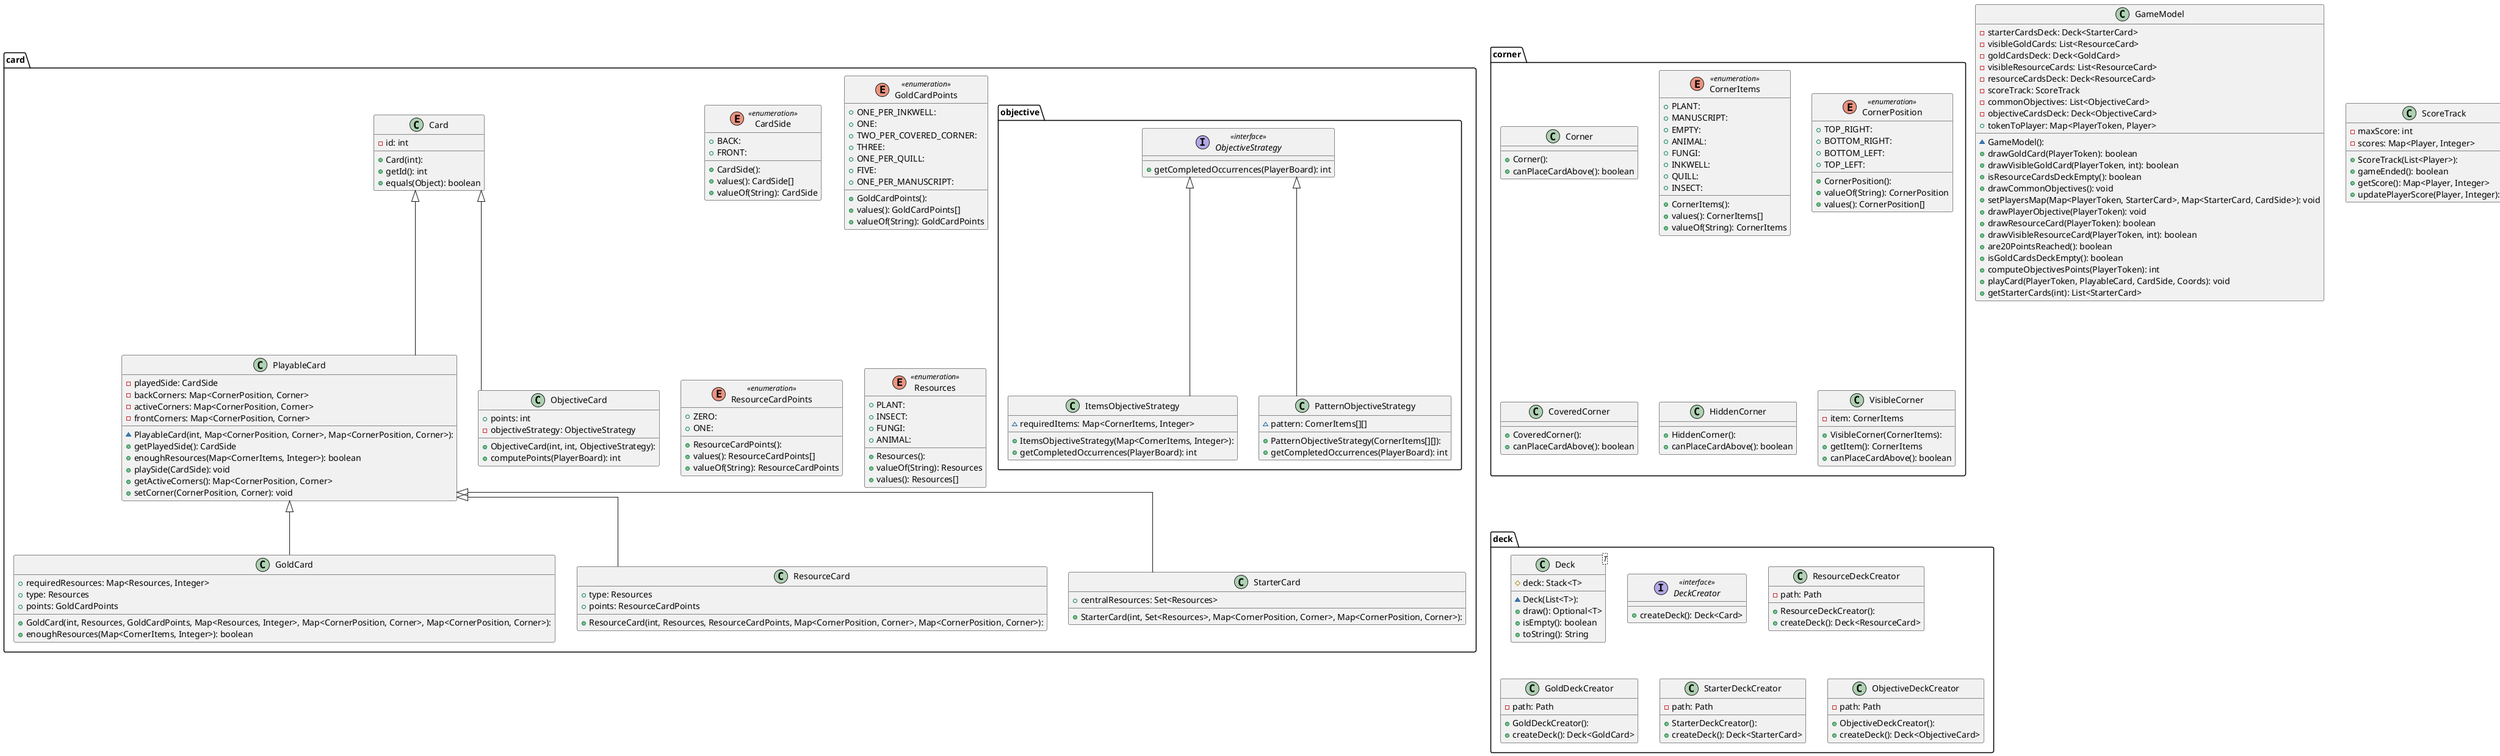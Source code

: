 @startuml

skinparam linetype ortho


package card {
    class Card {
      + Card(int):
      - id: int
      + getId(): int
      + equals(Object): boolean
    }

    enum CardSide << enumeration >> {
      + CardSide():
      + BACK:
      + FRONT:
      + values(): CardSide[]
      + valueOf(String): CardSide
    }

    class PlayableCard {
      ~ PlayableCard(int, Map<CornerPosition, Corner>, Map<CornerPosition, Corner>):
      - playedSide: CardSide
      - backCorners: Map<CornerPosition, Corner>
      - activeCorners: Map<CornerPosition, Corner>
      - frontCorners: Map<CornerPosition, Corner>
      + getPlayedSide(): CardSide
      + enoughResources(Map<CornerItems, Integer>): boolean
      + playSide(CardSide): void
      + getActiveCorners(): Map<CornerPosition, Corner>
      + setCorner(CornerPosition, Corner): void
    }

    class GoldCard {
      + GoldCard(int, Resources, GoldCardPoints, Map<Resources, Integer>, Map<CornerPosition, Corner>, Map<CornerPosition, Corner>):
      + requiredResources: Map<Resources, Integer>
      + type: Resources
      + points: GoldCardPoints
      + enoughResources(Map<CornerItems, Integer>): boolean
    }

    enum GoldCardPoints << enumeration >> {
      + GoldCardPoints():
      + ONE_PER_INKWELL:
      + ONE:
      + TWO_PER_COVERED_CORNER:
      + THREE:
      + ONE_PER_QUILL:
      + FIVE:
      + ONE_PER_MANUSCRIPT:
      + values(): GoldCardPoints[]
      + valueOf(String): GoldCardPoints
    }

    class ObjectiveCard {
      + ObjectiveCard(int, int, ObjectiveStrategy):
      + points: int
      - objectiveStrategy: ObjectiveStrategy
      + computePoints(PlayerBoard): int
    }

    class ResourceCard {
      + ResourceCard(int, Resources, ResourceCardPoints, Map<CornerPosition, Corner>, Map<CornerPosition, Corner>):
      + type: Resources
      + points: ResourceCardPoints
    }
    enum ResourceCardPoints << enumeration >> {
      + ResourceCardPoints():
      + ZERO:
      + ONE:
      + values(): ResourceCardPoints[]
      + valueOf(String): ResourceCardPoints
    }

    enum Resources << enumeration >> {
      + Resources():
      + PLANT:
      + INSECT:
      + FUNGI:
      + ANIMAL:
      + valueOf(String): Resources
      + values(): Resources[]
    }

    class StarterCard {
        + StarterCard(int, Set<Resources>, Map<CornerPosition, Corner>, Map<CornerPosition, Corner>):
        + centralResources: Set<Resources>
    }

    Card ^-- PlayableCard
    Card ^--  ObjectiveCard

    PlayableCard              ^--  ResourceCard
    PlayableCard              ^--  GoldCard
    PlayableCard              ^--  StarterCard

    package objective {
        interface ObjectiveStrategy << interface >> {
          + getCompletedOccurrences(PlayerBoard): int
        }

        class ItemsObjectiveStrategy {
          + ItemsObjectiveStrategy(Map<CornerItems, Integer>):
          ~ requiredItems: Map<CornerItems, Integer>
          + getCompletedOccurrences(PlayerBoard): int
        }

        class PatternObjectiveStrategy {
          + PatternObjectiveStrategy(CornerItems[][]):
          ~ pattern: CornerItems[][]
          + getCompletedOccurrences(PlayerBoard): int
        }

        ObjectiveStrategy    ^--  ItemsObjectiveStrategy
        ObjectiveStrategy    ^--  PatternObjectiveStrategy
    }
}


package corner {
    class Corner {
      + Corner():
      + canPlaceCardAbove(): boolean
    }

    enum CornerItems << enumeration >> {
      + CornerItems():
      + PLANT:
      + MANUSCRIPT:
      + EMPTY:
      + ANIMAL:
      + FUNGI:
      + INKWELL:
      + QUILL:
      + INSECT:
      + values(): CornerItems[]
      + valueOf(String): CornerItems
    }

    enum CornerPosition << enumeration >> {
      + CornerPosition():
      + TOP_RIGHT:
      + BOTTOM_RIGHT:
      + BOTTOM_LEFT:
      + TOP_LEFT:
      + valueOf(String): CornerPosition
      + values(): CornerPosition[]
    }

    class CoveredCorner {
      + CoveredCorner():
      + canPlaceCardAbove(): boolean
    }

    class HiddenCorner {
      + HiddenCorner():
      + canPlaceCardAbove(): boolean
    }

    class VisibleCorner {
      + VisibleCorner(CornerItems):
      - item: CornerItems
      + getItem(): CornerItems
      + canPlaceCardAbove(): boolean
    }
}

package deck {
    class Deck<T> {
      ~ Deck(List<T>):
      # deck: Stack<T>
      + draw(): Optional<T>
      + isEmpty(): boolean
      + toString(): String
    }

    interface DeckCreator << interface >> {
      + createDeck(): Deck<Card>
    }

    class ResourceDeckCreator {
      + ResourceDeckCreator():
      - path: Path
      + createDeck(): Deck<ResourceCard>
    }

    class GoldDeckCreator {
      + GoldDeckCreator():
      - path: Path
      + createDeck(): Deck<GoldCard>
    }

    class StarterDeckCreator {
      + StarterDeckCreator():
      - path: Path
      + createDeck(): Deck<StarterCard>
    }

    class ObjectiveDeckCreator {
      + ObjectiveDeckCreator():
      - path: Path
      + createDeck(): Deck<ObjectiveCard>
    }
}

package player {
    class Coords {
      + Coords(int, int):
      + y: int
      + x: int
      + equals(Object): boolean
    }

    class Player {
      + Player(ObjectiveCard):
      - visibleItems: Map<CornerItems, Integer>
      + secretObjective: ObjectiveCard
      - playerBoard: PlayerBoard
      - hand: PlayerHand
      + playCard(Coords, PlayableCard): boolean
      + getHand(): PlayerHand
      + getBoard(): PlayerBoard
    }

    class PlayerBoard {
      ~ PlayerBoard(StarterCard):
      ~ PlayerBoard(PlayerBoard):
      - board: Map<Coords, PlayableCard>
      - playerItems: Map<CornerItems, Integer>
      - STARTER_CARD_COORDINATES: Coords
      + setCard(Coords, PlayableCard): void
      + getVisibleItems(): Map<CornerItems, Integer>
      - adjacentCards(Coords): Map<CornerPosition, PlayableCard>
      + canPlaceCardAt(Coords, PlayableCard): boolean
      - adjacentCorners(Coords): Map<CornerPosition, Corner>
      + getBoard(): HashMap<Coords, PlayableCard>
      - adjacentCoords(Coords): Map<CornerPosition, Coords>
      + getCard(Coords): PlayableCard
    }

    class PlayerHand {
      + PlayerHand(List<PlayableCard>):
      + PlayerHand(PlayerHand):
      - cards: List<PlayableCard>
      + removeCard(PlayableCard): void
      + getCards(): List<PlayableCard>
      + addCard(PlayableCard): void
    }

    enum PlayerToken << enumeration >> {
      + PlayerToken():
      + GREEN:
      + YELLOW:
      + BLUE:
      + RED:
      + values(): PlayerToken[]
      + valueOf(String): PlayerToken
    }

    Player      "1" *--> "playerBoard\n1" PlayerBoard
    Player      "1" *--> "hand\n1" PlayerHand
    PlayerBoard "1" *--> "board\n*" Coords
}

class GameModel {
  ~ GameModel(): 
  - starterCardsDeck: Deck<StarterCard>
  - visibleGoldCards: List<ResourceCard>
  - goldCardsDeck: Deck<GoldCard>
  - visibleResourceCards: List<ResourceCard>
  - resourceCardsDeck: Deck<ResourceCard>
  - scoreTrack: ScoreTrack
  - commonObjectives: List<ObjectiveCard>
  - objectiveCardsDeck: Deck<ObjectiveCard>
  + tokenToPlayer: Map<PlayerToken, Player>
  + drawGoldCard(PlayerToken): boolean
  + drawVisibleGoldCard(PlayerToken, int): boolean
  + isResourceCardsDeckEmpty(): boolean
  + drawCommonObjectives(): void
  + setPlayersMap(Map<PlayerToken, StarterCard>, Map<StarterCard, CardSide>): void
  + drawPlayerObjective(PlayerToken): void
  + drawResourceCard(PlayerToken): boolean
  + drawVisibleResourceCard(PlayerToken, int): boolean
  + are20PointsReached(): boolean
  + isGoldCardsDeckEmpty(): boolean
  + computeObjectivesPoints(PlayerToken): int
  + playCard(PlayerToken, PlayableCard, CardSide, Coords): void
  + getStarterCards(int): List<StarterCard>
}

class ScoreTrack {
  + ScoreTrack(List<Player>): 
  - maxScore: int
  - scores: Map<Player, Integer>
  + gameEnded(): boolean
  + getScore(): Map<Player, Integer>
  + updatePlayerScore(Player, Integer): void
}

@enduml